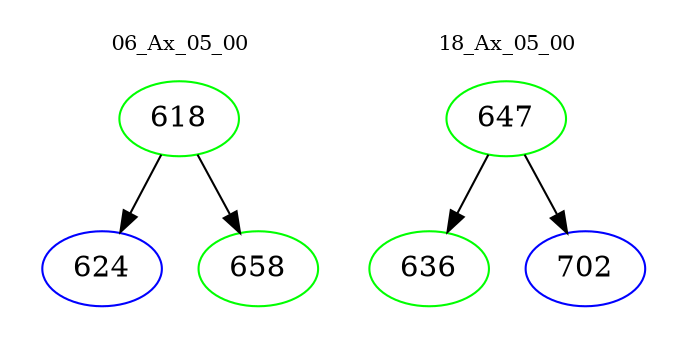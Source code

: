 digraph{
subgraph cluster_0 {
color = white
label = "06_Ax_05_00";
fontsize=10;
T0_618 [label="618", color="green"]
T0_618 -> T0_624 [color="black"]
T0_624 [label="624", color="blue"]
T0_618 -> T0_658 [color="black"]
T0_658 [label="658", color="green"]
}
subgraph cluster_1 {
color = white
label = "18_Ax_05_00";
fontsize=10;
T1_647 [label="647", color="green"]
T1_647 -> T1_636 [color="black"]
T1_636 [label="636", color="green"]
T1_647 -> T1_702 [color="black"]
T1_702 [label="702", color="blue"]
}
}

